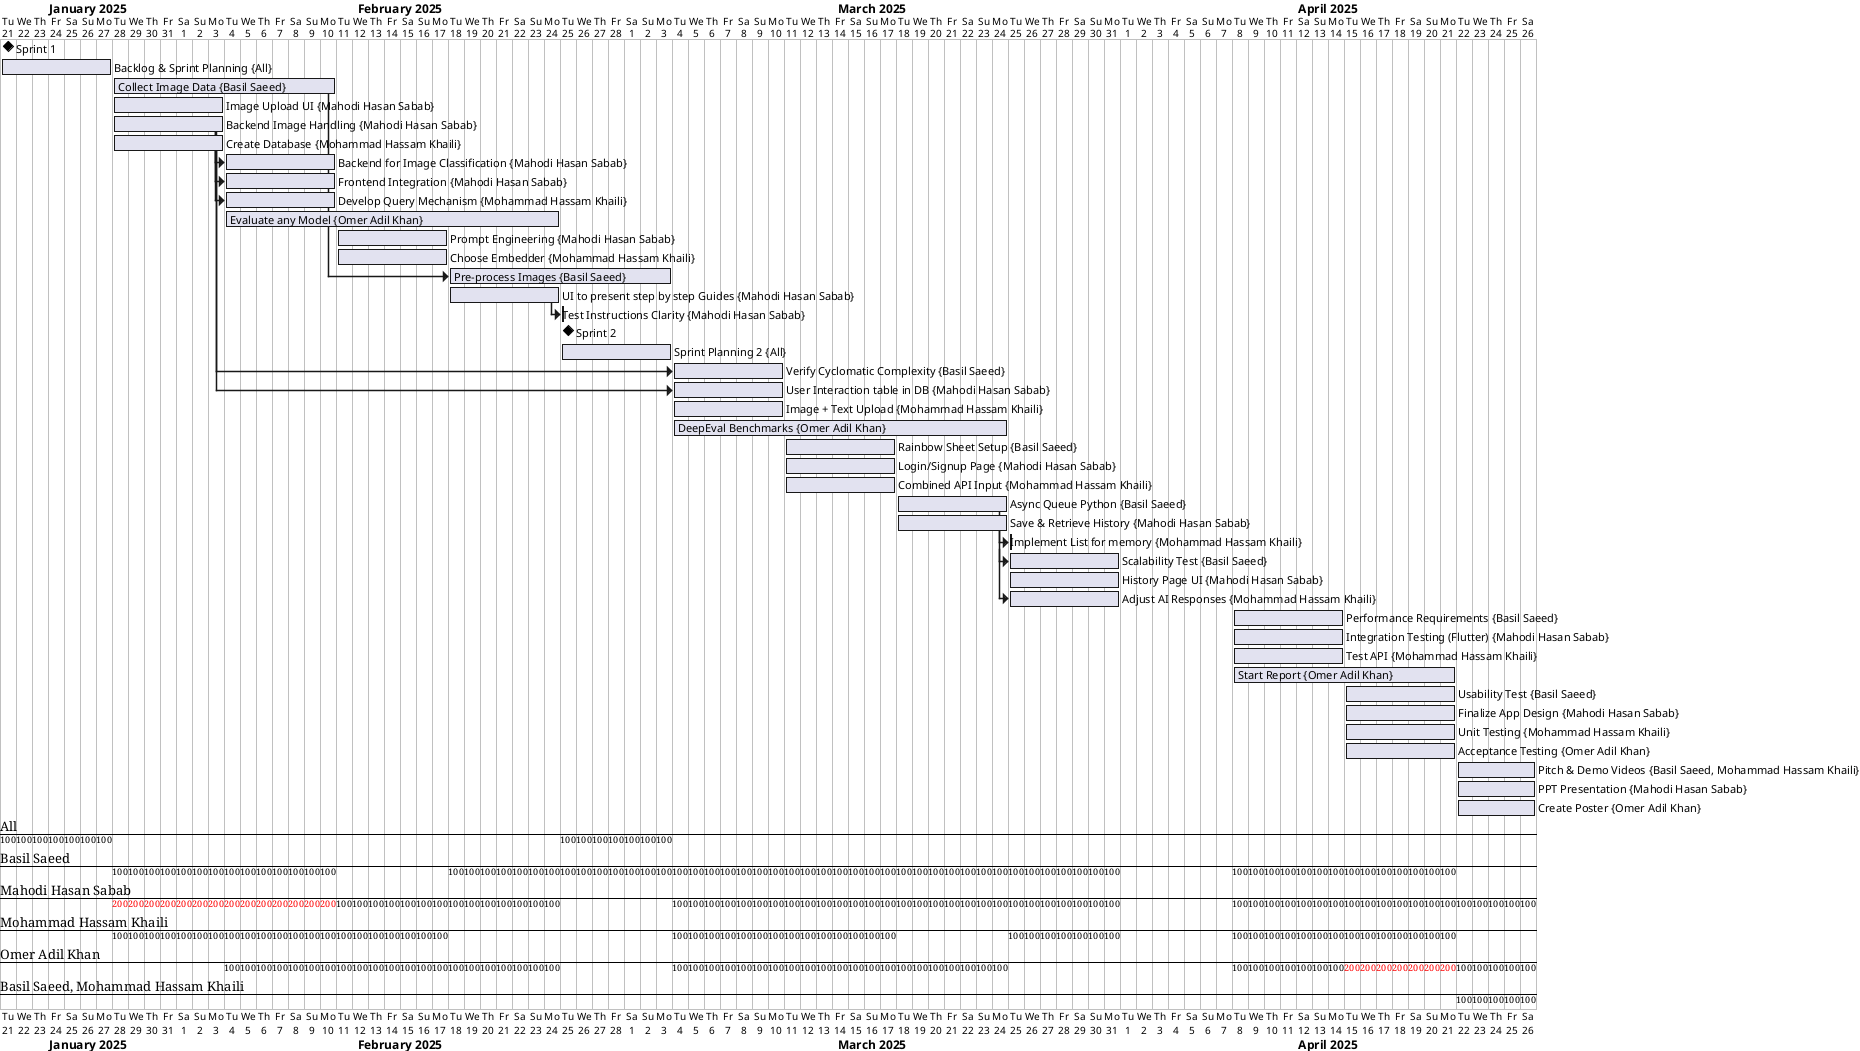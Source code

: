 @startgantt
Project starts 2025-01-21


' Define milestones
[Sprint 1] happens 2025-01-21

' Sprint 1
[Backlog & Sprint Planning] on {All} starts 2025-01-21 and ends 2025-01-27
[Collect Image Data] on {Basil Saeed} starts 2025-01-28 and ends 2025-02-10
[Image Upload UI] on {Mahodi Hasan Sabab} starts 2025-01-28 and ends 2025-02-03
[Backend Image Handling] on {Mahodi Hasan Sabab} starts 2025-01-28 and ends 2025-02-03
[Create Database] on {Mohammad Hassam Khaili} starts 2025-01-28 and ends 2025-02-03
[Backend for Image Classification] on {Mahodi Hasan Sabab} starts 2025-02-04 and ends 2025-02-10
[Frontend Integration] on {Mahodi Hasan Sabab} starts 2025-02-04 and ends 2025-02-10
[Develop Query Mechanism] on {Mohammad Hassam Khaili} starts 2025-02-04 and ends 2025-02-10
[Evaluate any Model] on {Omer Adil Khan} starts 2025-02-04 and ends 2025-02-24
[Prompt Engineering] on {Mahodi Hasan Sabab} starts 2025-02-11 and ends 2025-02-17
[Choose Embedder] on {Mohammad Hassam Khaili} starts 2025-02-11 and ends 2025-02-17
[Pre-process Images] on {Basil Saeed} starts 2025-02-18 and ends 2025-03-03
[UI to present step by step Guides] on {Mahodi Hasan Sabab} starts 2025-02-18 and ends 2025-02-24
[Test Instructions Clarity] on {Mahodi Hasan Sabab} starts 2025-02-18 and ends 2025-02-24

' Sprint 2
[Sprint 2] happens 2025-02-25
[Sprint Planning 2] on {All} starts 2025-02-25 and ends 2025-03-03
[Verify Cyclomatic Complexity] on {Basil Saeed} starts 2025-03-04 and ends 2025-03-10
[User Interaction table in DB] on {Mahodi Hasan Sabab} starts 2025-03-04 and ends 2025-03-10
[Image + Text Upload] on {Mohammad Hassam Khaili} starts 2025-03-04 and ends 2025-03-10
[DeepEval Benchmarks] on {Omer Adil Khan} starts 2025-03-04 and ends 2025-03-24
[Rainbow Sheet Setup] on {Basil Saeed} starts 2025-03-11 and ends 2025-03-17
[Login/Signup Page] on {Mahodi Hasan Sabab} starts 2025-03-11 and ends 2025-03-17
[Combined API Input] on {Mohammad Hassam Khaili} starts 2025-03-11 and ends 2025-03-17
[Async Queue Python] on {Basil Saeed} starts 2025-03-18 and ends 2025-03-24
[Save & Retrieve History] on {Mahodi Hasan Sabab} starts 2025-03-18 and ends 2025-03-24
[Implement List for memory] on {Mohammad Hassam Khaili} starts 2025-03-18 and ends 2025-03-24

' Sprint 3
[Scalability Test] on {Basil Saeed} starts 2025-03-25 and ends 2025-03-31
[History Page UI] on {Mahodi Hasan Sabab} starts 2025-03-25 and ends 2025-03-31
[Adjust AI Responses] on {Mohammad Hassam Khaili} starts 2025-03-25 and ends 2025-03-31
[Performance Requirements] on {Basil Saeed} starts 2025-04-08 and ends 2025-04-14
[Integration Testing (Flutter)] on {Mahodi Hasan Sabab} starts 2025-04-08 and ends 2025-04-14
[Test API] on {Mohammad Hassam Khaili} starts 2025-04-08 and ends 2025-04-14
[Start Report] on {Omer Adil Khan} starts 2025-04-08 and ends 2025-04-21
[Usability Test] on {Basil Saeed} starts 2025-04-15 and ends 2025-04-21
[Finalize App Design] on {Mahodi Hasan Sabab} starts 2025-04-15 and ends 2025-04-21
[Unit Testing] on {Mohammad Hassam Khaili} starts 2025-04-15 and ends 2025-04-21
[Acceptance Testing] on {Omer Adil Khan} starts 2025-04-15 and ends 2025-04-21
[Pitch & Demo Videos] on {Basil Saeed, Mohammad Hassam Khaili} starts 2025-04-22 and ends 2025-04-26
[PPT Presentation] on {Mahodi Hasan Sabab} starts 2025-04-22 and ends 2025-04-26
[Create Poster] on {Omer Adil Khan} starts 2025-04-22 and ends 2025-04-26

' Dependencies
[Backend for Image Classification] starts at [Backend Image Handling]'s end
[Frontend Integration] starts at [Backend Image Handling]'s end
[Develop Query Mechanism] starts at [Create Database]'s end
[Pre-process Images] starts at [Collect Image Data]'s end
[Test Instructions Clarity] starts at [UI to present step by step Guides]'s end
[Verify Cyclomatic Complexity] starts at [Backend Image Handling]'s end
[User Interaction table in DB] starts at [Create Database]'s end
[Implement List for memory] starts at [Save & Retrieve History]'s end
[Scalability Test] starts at [Async Queue Python]'s end
[Adjust AI Responses] starts at [Implement List for memory]'s end

@endgantt